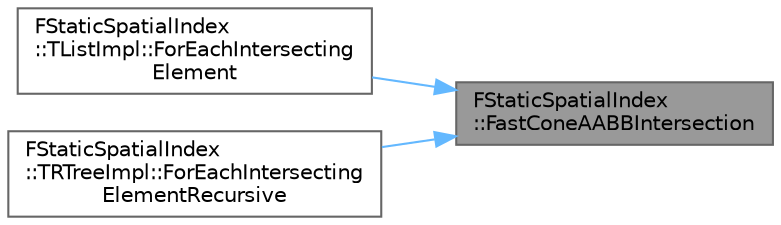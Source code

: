 digraph "FStaticSpatialIndex::FastConeAABBIntersection"
{
 // INTERACTIVE_SVG=YES
 // LATEX_PDF_SIZE
  bgcolor="transparent";
  edge [fontname=Helvetica,fontsize=10,labelfontname=Helvetica,labelfontsize=10];
  node [fontname=Helvetica,fontsize=10,shape=box,height=0.2,width=0.4];
  rankdir="RL";
  Node1 [id="Node000001",label="FStaticSpatialIndex\l::FastConeAABBIntersection",height=0.2,width=0.4,color="gray40", fillcolor="grey60", style="filled", fontcolor="black",tooltip=" "];
  Node1 -> Node2 [id="edge1_Node000001_Node000002",dir="back",color="steelblue1",style="solid",tooltip=" "];
  Node2 [id="Node000002",label="FStaticSpatialIndex\l::TListImpl::ForEachIntersecting\lElement",height=0.2,width=0.4,color="grey40", fillcolor="white", style="filled",URL="$d2/da1/classFStaticSpatialIndex_1_1TListImpl.html#a56e59589ddfe0adabed2b50d7e18c678",tooltip=" "];
  Node1 -> Node3 [id="edge2_Node000001_Node000003",dir="back",color="steelblue1",style="solid",tooltip=" "];
  Node3 [id="Node000003",label="FStaticSpatialIndex\l::TRTreeImpl::ForEachIntersecting\lElementRecursive",height=0.2,width=0.4,color="grey40", fillcolor="white", style="filled",URL="$df/d11/classFStaticSpatialIndex_1_1TRTreeImpl.html#ae3f169c980c2287ad80fba324cbcadfc",tooltip=" "];
}
